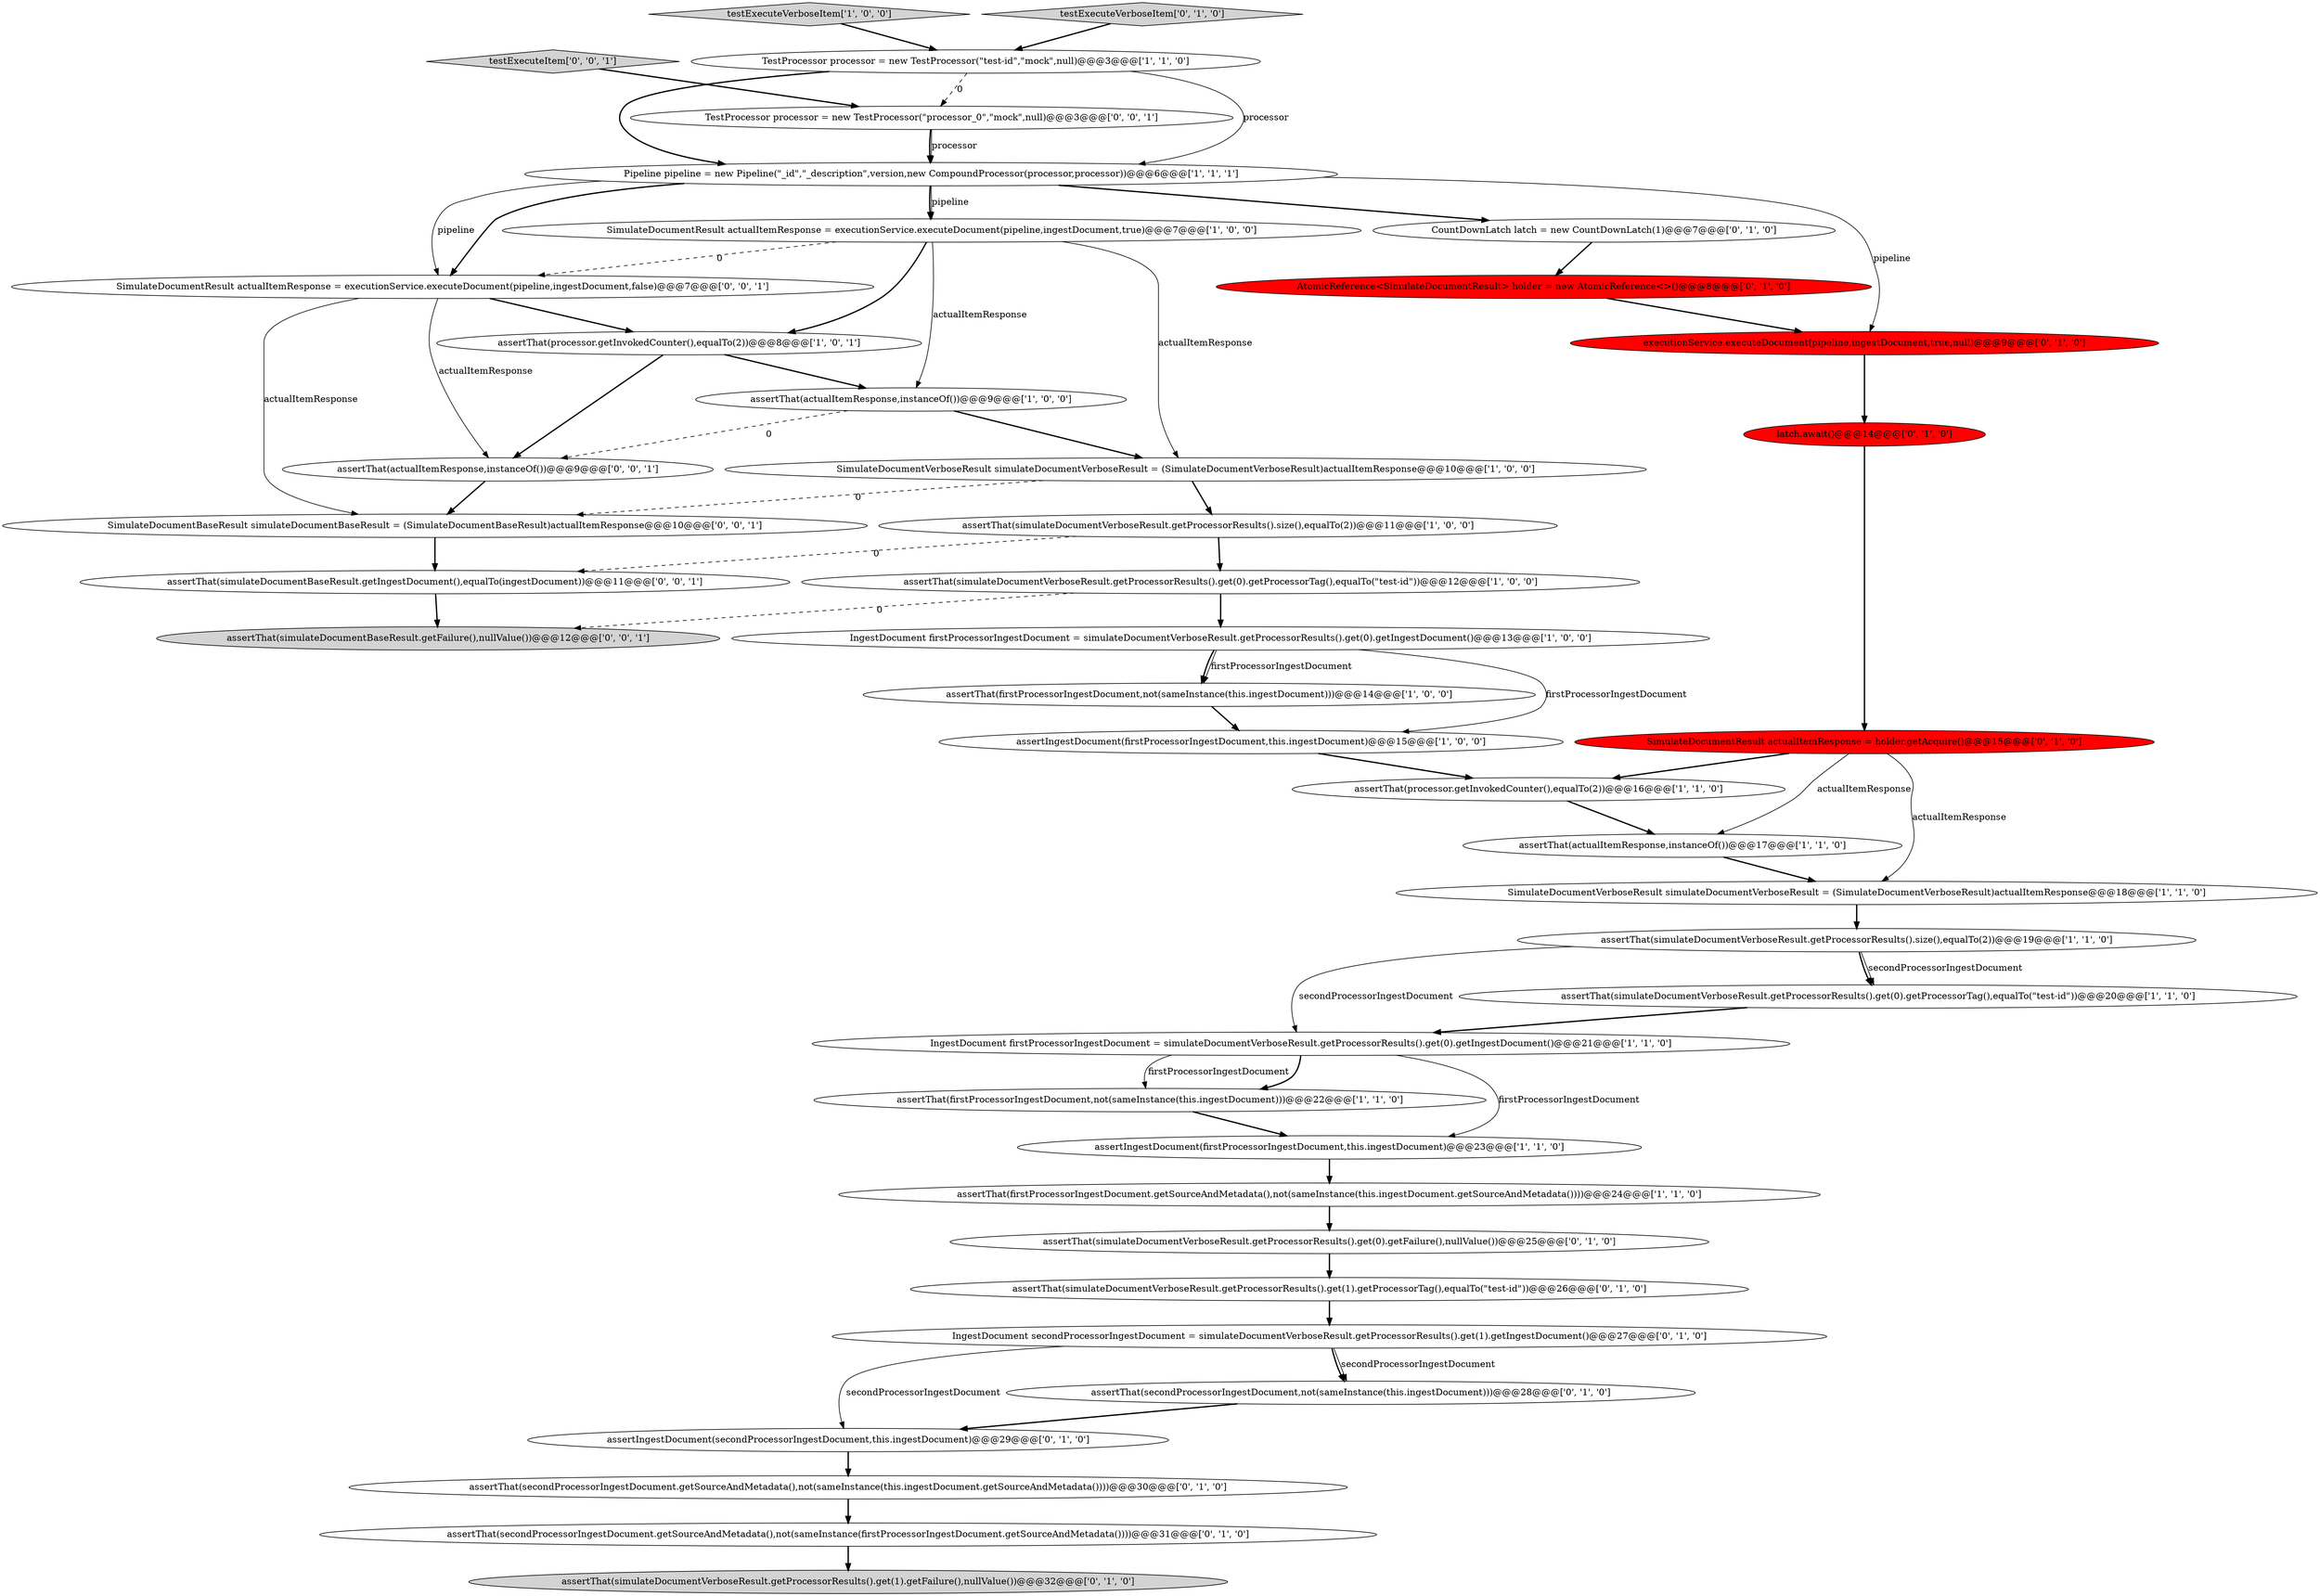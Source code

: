 digraph {
3 [style = filled, label = "IngestDocument firstProcessorIngestDocument = simulateDocumentVerboseResult.getProcessorResults().get(0).getIngestDocument()@@@21@@@['1', '1', '0']", fillcolor = white, shape = ellipse image = "AAA0AAABBB1BBB"];
27 [style = filled, label = "AtomicReference<SimulateDocumentResult> holder = new AtomicReference<>()@@@8@@@['0', '1', '0']", fillcolor = red, shape = ellipse image = "AAA1AAABBB2BBB"];
0 [style = filled, label = "testExecuteVerboseItem['1', '0', '0']", fillcolor = lightgray, shape = diamond image = "AAA0AAABBB1BBB"];
14 [style = filled, label = "assertThat(simulateDocumentVerboseResult.getProcessorResults().get(0).getProcessorTag(),equalTo(\"test-id\"))@@@20@@@['1', '1', '0']", fillcolor = white, shape = ellipse image = "AAA0AAABBB1BBB"];
32 [style = filled, label = "assertThat(secondProcessorIngestDocument.getSourceAndMetadata(),not(sameInstance(this.ingestDocument.getSourceAndMetadata())))@@@30@@@['0', '1', '0']", fillcolor = white, shape = ellipse image = "AAA0AAABBB2BBB"];
30 [style = filled, label = "assertIngestDocument(secondProcessorIngestDocument,this.ingestDocument)@@@29@@@['0', '1', '0']", fillcolor = white, shape = ellipse image = "AAA0AAABBB2BBB"];
31 [style = filled, label = "assertThat(simulateDocumentVerboseResult.getProcessorResults().get(1).getProcessorTag(),equalTo(\"test-id\"))@@@26@@@['0', '1', '0']", fillcolor = white, shape = ellipse image = "AAA0AAABBB2BBB"];
2 [style = filled, label = "assertThat(firstProcessorIngestDocument,not(sameInstance(this.ingestDocument)))@@@22@@@['1', '1', '0']", fillcolor = white, shape = ellipse image = "AAA0AAABBB1BBB"];
33 [style = filled, label = "assertThat(secondProcessorIngestDocument,not(sameInstance(this.ingestDocument)))@@@28@@@['0', '1', '0']", fillcolor = white, shape = ellipse image = "AAA0AAABBB2BBB"];
37 [style = filled, label = "testExecuteItem['0', '0', '1']", fillcolor = lightgray, shape = diamond image = "AAA0AAABBB3BBB"];
40 [style = filled, label = "SimulateDocumentBaseResult simulateDocumentBaseResult = (SimulateDocumentBaseResult)actualItemResponse@@@10@@@['0', '0', '1']", fillcolor = white, shape = ellipse image = "AAA0AAABBB3BBB"];
18 [style = filled, label = "IngestDocument firstProcessorIngestDocument = simulateDocumentVerboseResult.getProcessorResults().get(0).getIngestDocument()@@@13@@@['1', '0', '0']", fillcolor = white, shape = ellipse image = "AAA0AAABBB1BBB"];
10 [style = filled, label = "assertThat(firstProcessorIngestDocument,not(sameInstance(this.ingestDocument)))@@@14@@@['1', '0', '0']", fillcolor = white, shape = ellipse image = "AAA0AAABBB1BBB"];
17 [style = filled, label = "SimulateDocumentVerboseResult simulateDocumentVerboseResult = (SimulateDocumentVerboseResult)actualItemResponse@@@10@@@['1', '0', '0']", fillcolor = white, shape = ellipse image = "AAA0AAABBB1BBB"];
4 [style = filled, label = "assertIngestDocument(firstProcessorIngestDocument,this.ingestDocument)@@@15@@@['1', '0', '0']", fillcolor = white, shape = ellipse image = "AAA0AAABBB1BBB"];
35 [style = filled, label = "assertThat(actualItemResponse,instanceOf())@@@9@@@['0', '0', '1']", fillcolor = white, shape = ellipse image = "AAA0AAABBB3BBB"];
11 [style = filled, label = "TestProcessor processor = new TestProcessor(\"test-id\",\"mock\",null)@@@3@@@['1', '1', '0']", fillcolor = white, shape = ellipse image = "AAA0AAABBB1BBB"];
29 [style = filled, label = "assertThat(simulateDocumentVerboseResult.getProcessorResults().get(0).getFailure(),nullValue())@@@25@@@['0', '1', '0']", fillcolor = white, shape = ellipse image = "AAA0AAABBB2BBB"];
36 [style = filled, label = "SimulateDocumentResult actualItemResponse = executionService.executeDocument(pipeline,ingestDocument,false)@@@7@@@['0', '0', '1']", fillcolor = white, shape = ellipse image = "AAA0AAABBB3BBB"];
9 [style = filled, label = "assertThat(simulateDocumentVerboseResult.getProcessorResults().size(),equalTo(2))@@@19@@@['1', '1', '0']", fillcolor = white, shape = ellipse image = "AAA0AAABBB1BBB"];
8 [style = filled, label = "assertThat(processor.getInvokedCounter(),equalTo(2))@@@16@@@['1', '1', '0']", fillcolor = white, shape = ellipse image = "AAA0AAABBB1BBB"];
23 [style = filled, label = "IngestDocument secondProcessorIngestDocument = simulateDocumentVerboseResult.getProcessorResults().get(1).getIngestDocument()@@@27@@@['0', '1', '0']", fillcolor = white, shape = ellipse image = "AAA0AAABBB2BBB"];
19 [style = filled, label = "assertThat(actualItemResponse,instanceOf())@@@9@@@['1', '0', '0']", fillcolor = white, shape = ellipse image = "AAA0AAABBB1BBB"];
21 [style = filled, label = "SimulateDocumentResult actualItemResponse = holder.getAcquire()@@@15@@@['0', '1', '0']", fillcolor = red, shape = ellipse image = "AAA1AAABBB2BBB"];
12 [style = filled, label = "assertThat(processor.getInvokedCounter(),equalTo(2))@@@8@@@['1', '0', '1']", fillcolor = white, shape = ellipse image = "AAA0AAABBB1BBB"];
7 [style = filled, label = "assertThat(firstProcessorIngestDocument.getSourceAndMetadata(),not(sameInstance(this.ingestDocument.getSourceAndMetadata())))@@@24@@@['1', '1', '0']", fillcolor = white, shape = ellipse image = "AAA0AAABBB1BBB"];
24 [style = filled, label = "latch.await()@@@14@@@['0', '1', '0']", fillcolor = red, shape = ellipse image = "AAA1AAABBB2BBB"];
38 [style = filled, label = "TestProcessor processor = new TestProcessor(\"processor_0\",\"mock\",null)@@@3@@@['0', '0', '1']", fillcolor = white, shape = ellipse image = "AAA0AAABBB3BBB"];
22 [style = filled, label = "assertThat(secondProcessorIngestDocument.getSourceAndMetadata(),not(sameInstance(firstProcessorIngestDocument.getSourceAndMetadata())))@@@31@@@['0', '1', '0']", fillcolor = white, shape = ellipse image = "AAA0AAABBB2BBB"];
25 [style = filled, label = "assertThat(simulateDocumentVerboseResult.getProcessorResults().get(1).getFailure(),nullValue())@@@32@@@['0', '1', '0']", fillcolor = lightgray, shape = ellipse image = "AAA0AAABBB2BBB"];
28 [style = filled, label = "CountDownLatch latch = new CountDownLatch(1)@@@7@@@['0', '1', '0']", fillcolor = white, shape = ellipse image = "AAA0AAABBB2BBB"];
26 [style = filled, label = "testExecuteVerboseItem['0', '1', '0']", fillcolor = lightgray, shape = diamond image = "AAA0AAABBB2BBB"];
1 [style = filled, label = "assertThat(actualItemResponse,instanceOf())@@@17@@@['1', '1', '0']", fillcolor = white, shape = ellipse image = "AAA0AAABBB1BBB"];
5 [style = filled, label = "SimulateDocumentVerboseResult simulateDocumentVerboseResult = (SimulateDocumentVerboseResult)actualItemResponse@@@18@@@['1', '1', '0']", fillcolor = white, shape = ellipse image = "AAA0AAABBB1BBB"];
34 [style = filled, label = "executionService.executeDocument(pipeline,ingestDocument,true,null)@@@9@@@['0', '1', '0']", fillcolor = red, shape = ellipse image = "AAA1AAABBB2BBB"];
39 [style = filled, label = "assertThat(simulateDocumentBaseResult.getFailure(),nullValue())@@@12@@@['0', '0', '1']", fillcolor = lightgray, shape = ellipse image = "AAA0AAABBB3BBB"];
41 [style = filled, label = "assertThat(simulateDocumentBaseResult.getIngestDocument(),equalTo(ingestDocument))@@@11@@@['0', '0', '1']", fillcolor = white, shape = ellipse image = "AAA0AAABBB3BBB"];
6 [style = filled, label = "assertThat(simulateDocumentVerboseResult.getProcessorResults().size(),equalTo(2))@@@11@@@['1', '0', '0']", fillcolor = white, shape = ellipse image = "AAA0AAABBB1BBB"];
15 [style = filled, label = "assertIngestDocument(firstProcessorIngestDocument,this.ingestDocument)@@@23@@@['1', '1', '0']", fillcolor = white, shape = ellipse image = "AAA0AAABBB1BBB"];
16 [style = filled, label = "SimulateDocumentResult actualItemResponse = executionService.executeDocument(pipeline,ingestDocument,true)@@@7@@@['1', '0', '0']", fillcolor = white, shape = ellipse image = "AAA0AAABBB1BBB"];
20 [style = filled, label = "Pipeline pipeline = new Pipeline(\"_id\",\"_description\",version,new CompoundProcessor(processor,processor))@@@6@@@['1', '1', '1']", fillcolor = white, shape = ellipse image = "AAA0AAABBB1BBB"];
13 [style = filled, label = "assertThat(simulateDocumentVerboseResult.getProcessorResults().get(0).getProcessorTag(),equalTo(\"test-id\"))@@@12@@@['1', '0', '0']", fillcolor = white, shape = ellipse image = "AAA0AAABBB1BBB"];
1->5 [style = bold, label=""];
14->3 [style = bold, label=""];
11->20 [style = bold, label=""];
22->25 [style = bold, label=""];
32->22 [style = bold, label=""];
38->20 [style = bold, label=""];
31->23 [style = bold, label=""];
15->7 [style = bold, label=""];
5->9 [style = bold, label=""];
16->19 [style = solid, label="actualItemResponse"];
16->17 [style = solid, label="actualItemResponse"];
17->6 [style = bold, label=""];
36->35 [style = solid, label="actualItemResponse"];
29->31 [style = bold, label=""];
20->28 [style = bold, label=""];
21->8 [style = bold, label=""];
9->14 [style = solid, label="secondProcessorIngestDocument"];
36->40 [style = solid, label="actualItemResponse"];
9->3 [style = solid, label="secondProcessorIngestDocument"];
0->11 [style = bold, label=""];
30->32 [style = bold, label=""];
19->17 [style = bold, label=""];
36->12 [style = bold, label=""];
21->5 [style = solid, label="actualItemResponse"];
38->20 [style = solid, label="processor"];
12->35 [style = bold, label=""];
26->11 [style = bold, label=""];
21->1 [style = solid, label="actualItemResponse"];
23->33 [style = solid, label="secondProcessorIngestDocument"];
11->38 [style = dashed, label="0"];
8->1 [style = bold, label=""];
18->4 [style = solid, label="firstProcessorIngestDocument"];
35->40 [style = bold, label=""];
13->39 [style = dashed, label="0"];
27->34 [style = bold, label=""];
34->24 [style = bold, label=""];
20->16 [style = bold, label=""];
23->33 [style = bold, label=""];
23->30 [style = solid, label="secondProcessorIngestDocument"];
18->10 [style = bold, label=""];
3->2 [style = bold, label=""];
24->21 [style = bold, label=""];
37->38 [style = bold, label=""];
17->40 [style = dashed, label="0"];
6->13 [style = bold, label=""];
6->41 [style = dashed, label="0"];
2->15 [style = bold, label=""];
40->41 [style = bold, label=""];
18->10 [style = solid, label="firstProcessorIngestDocument"];
16->36 [style = dashed, label="0"];
9->14 [style = bold, label=""];
10->4 [style = bold, label=""];
33->30 [style = bold, label=""];
4->8 [style = bold, label=""];
20->34 [style = solid, label="pipeline"];
28->27 [style = bold, label=""];
19->35 [style = dashed, label="0"];
41->39 [style = bold, label=""];
12->19 [style = bold, label=""];
3->15 [style = solid, label="firstProcessorIngestDocument"];
20->36 [style = solid, label="pipeline"];
11->20 [style = solid, label="processor"];
3->2 [style = solid, label="firstProcessorIngestDocument"];
16->12 [style = bold, label=""];
20->36 [style = bold, label=""];
13->18 [style = bold, label=""];
20->16 [style = solid, label="pipeline"];
7->29 [style = bold, label=""];
}
